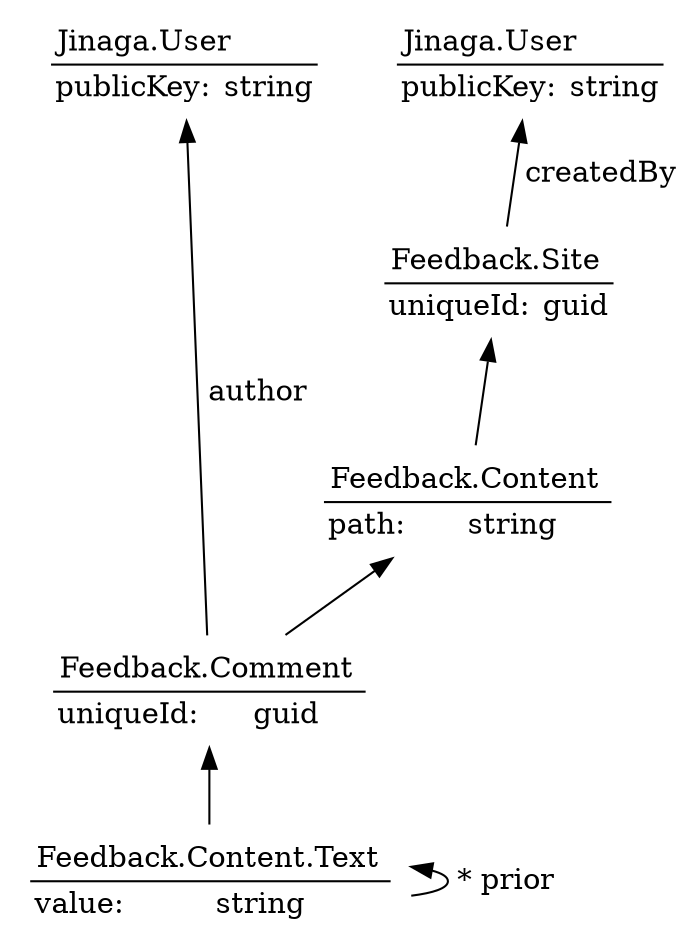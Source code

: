 digraph "A site visitor comments on content" {
  rankdir=BT

  subgraph {
    rank=same

    Creator [shape="none" label=<
      <TABLE border="0" cellborder="0">
      <tr><td align="left" colspan="2" border="1" sides="B">Jinaga.User</td></tr>
      <tr><td align="left">publicKey:</td><td align="left">string</td></tr>
      </TABLE>>]
    Visitor [shape="none" label=<
      <TABLE border="0" cellborder="0">
      <tr><td align="left" colspan="2" border="1" sides="B">Jinaga.User</td></tr>
      <tr><td align="left">publicKey:</td><td align="left">string</td></tr>
      </TABLE>>]
  }

  Site [shape="none" label=<
    <TABLE border="0" cellborder="0">
    <tr><td align="left" colspan="2" border="1" sides="B">Feedback.Site</td></tr>
    <tr><td align="left">uniqueId:</td><td align="left">guid</td></tr>
    </TABLE>>]
  Content [shape="none" label=<
    <TABLE border="0" cellborder="0">
    <tr><td align="left" colspan="2" border="1" sides="B">Feedback.Content</td></tr>
    <tr><td align="left">path:</td><td align="left">string</td></tr>
    </TABLE>>]
  Comment [shape="none" label=<
    <TABLE border="0" cellborder="0">
    <tr><td align="left" colspan="2" border="1" sides="B">Feedback.Comment</td></tr>
    <tr><td align="left">uniqueId:</td><td align="left">guid</td></tr>
    </TABLE>>]
  CommentText [shape="none" label=<
    <TABLE border="0" cellborder="0">
    <tr><td align="left" colspan="2" border="1" sides="B">Feedback.Content.Text</td></tr>
    <tr><td align="left">value:</td><td align="left">string</td></tr>
    </TABLE>>]

  Site -> Creator [label=" createdBy"]

  Content -> Site
  Comment -> Content
  Comment -> Visitor [label=" author"]
  CommentText -> Comment
  CommentText -> CommentText [label=" * prior"]
}